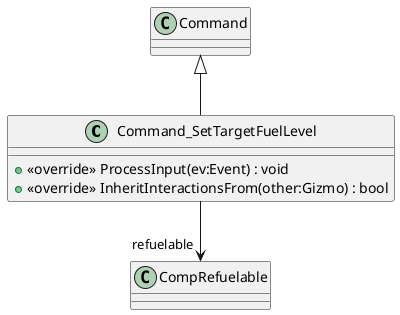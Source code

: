 @startuml
class Command_SetTargetFuelLevel {
    + <<override>> ProcessInput(ev:Event) : void
    + <<override>> InheritInteractionsFrom(other:Gizmo) : bool
}
Command <|-- Command_SetTargetFuelLevel
Command_SetTargetFuelLevel --> "refuelable" CompRefuelable
@enduml
